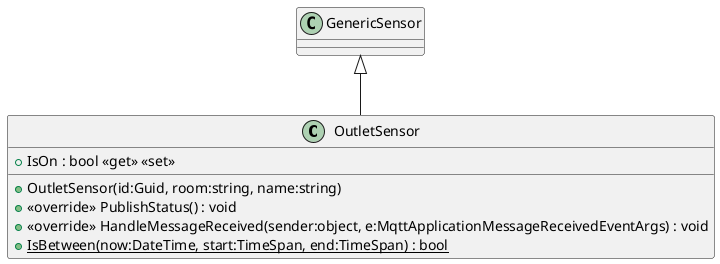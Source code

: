 @startuml
class OutletSensor {
    + IsOn : bool <<get>> <<set>>
    + OutletSensor(id:Guid, room:string, name:string)
    + <<override>> PublishStatus() : void
    + <<override>> HandleMessageReceived(sender:object, e:MqttApplicationMessageReceivedEventArgs) : void
    + {static} IsBetween(now:DateTime, start:TimeSpan, end:TimeSpan) : bool
}
GenericSensor <|-- OutletSensor
@enduml
